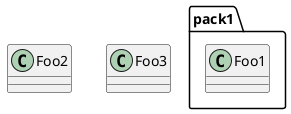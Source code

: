 {
  "sha1": "9luq4lwxdzvlqgpzjtk71lkf4l9w2ew",
  "insertion": {
    "when": "2024-05-30T20:48:21.714Z",
    "user": "plantuml@gmail.com"
  }
}
@startuml
package pack1 {
class Foo1
}
class Foo2
class Foo3

hide Foo1
@enduml
